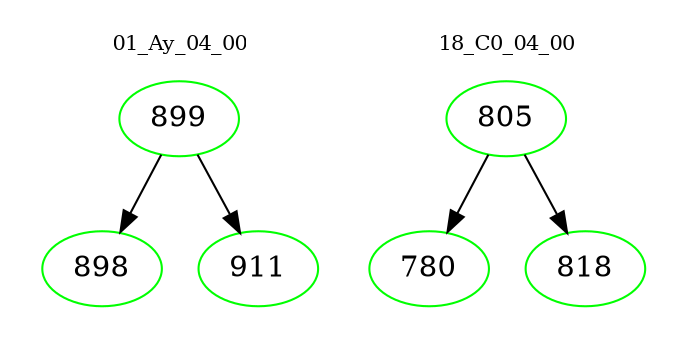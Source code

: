 digraph{
subgraph cluster_0 {
color = white
label = "01_Ay_04_00";
fontsize=10;
T0_899 [label="899", color="green"]
T0_899 -> T0_898 [color="black"]
T0_898 [label="898", color="green"]
T0_899 -> T0_911 [color="black"]
T0_911 [label="911", color="green"]
}
subgraph cluster_1 {
color = white
label = "18_C0_04_00";
fontsize=10;
T1_805 [label="805", color="green"]
T1_805 -> T1_780 [color="black"]
T1_780 [label="780", color="green"]
T1_805 -> T1_818 [color="black"]
T1_818 [label="818", color="green"]
}
}
